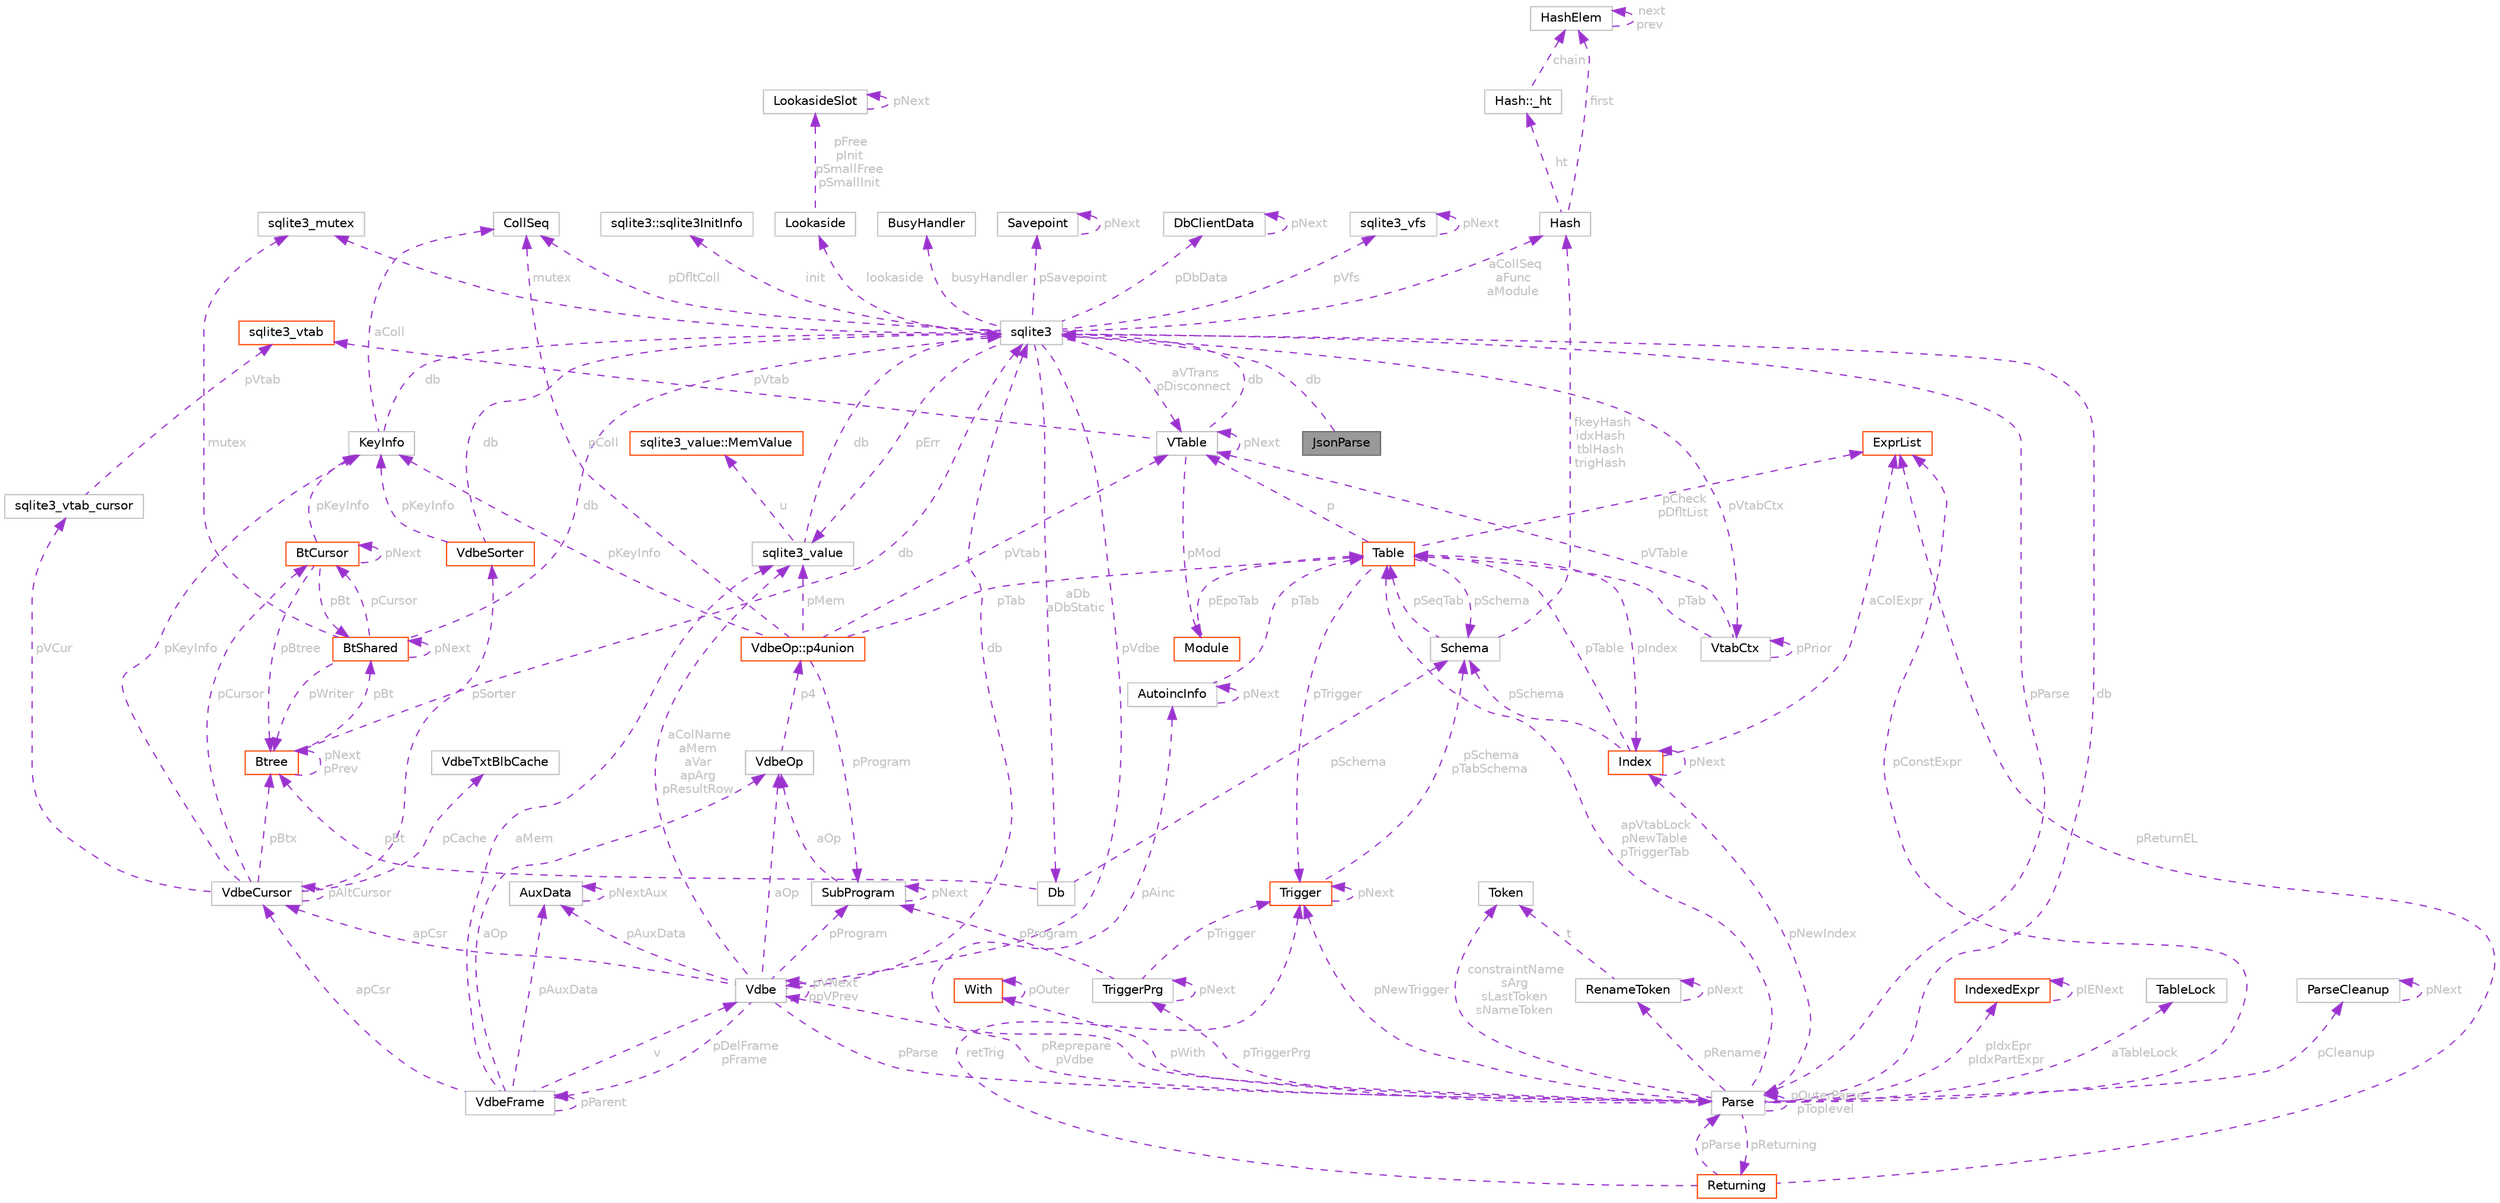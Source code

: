 digraph "JsonParse"
{
 // LATEX_PDF_SIZE
  bgcolor="transparent";
  edge [fontname=Helvetica,fontsize=10,labelfontname=Helvetica,labelfontsize=10];
  node [fontname=Helvetica,fontsize=10,shape=box,height=0.2,width=0.4];
  Node1 [id="Node000001",label="JsonParse",height=0.2,width=0.4,color="gray40", fillcolor="grey60", style="filled", fontcolor="black",tooltip=" "];
  Node2 -> Node1 [id="edge1_Node000001_Node000002",dir="back",color="darkorchid3",style="dashed",tooltip=" ",label=" db",fontcolor="grey" ];
  Node2 [id="Node000002",label="sqlite3",height=0.2,width=0.4,color="grey75", fillcolor="white", style="filled",URL="$structsqlite3.html",tooltip=" "];
  Node3 -> Node2 [id="edge2_Node000002_Node000003",dir="back",color="darkorchid3",style="dashed",tooltip=" ",label=" pVfs",fontcolor="grey" ];
  Node3 [id="Node000003",label="sqlite3_vfs",height=0.2,width=0.4,color="grey75", fillcolor="white", style="filled",URL="$structsqlite3__vfs.html",tooltip=" "];
  Node3 -> Node3 [id="edge3_Node000003_Node000003",dir="back",color="darkorchid3",style="dashed",tooltip=" ",label=" pNext",fontcolor="grey" ];
  Node4 -> Node2 [id="edge4_Node000002_Node000004",dir="back",color="darkorchid3",style="dashed",tooltip=" ",label=" pVdbe",fontcolor="grey" ];
  Node4 [id="Node000004",label="Vdbe",height=0.2,width=0.4,color="grey75", fillcolor="white", style="filled",URL="$structVdbe.html",tooltip=" "];
  Node2 -> Node4 [id="edge5_Node000004_Node000002",dir="back",color="darkorchid3",style="dashed",tooltip=" ",label=" db",fontcolor="grey" ];
  Node4 -> Node4 [id="edge6_Node000004_Node000004",dir="back",color="darkorchid3",style="dashed",tooltip=" ",label=" pVNext\nppVPrev",fontcolor="grey" ];
  Node5 -> Node4 [id="edge7_Node000004_Node000005",dir="back",color="darkorchid3",style="dashed",tooltip=" ",label=" pParse",fontcolor="grey" ];
  Node5 [id="Node000005",label="Parse",height=0.2,width=0.4,color="grey75", fillcolor="white", style="filled",URL="$structParse.html",tooltip=" "];
  Node2 -> Node5 [id="edge8_Node000005_Node000002",dir="back",color="darkorchid3",style="dashed",tooltip=" ",label=" db",fontcolor="grey" ];
  Node4 -> Node5 [id="edge9_Node000005_Node000004",dir="back",color="darkorchid3",style="dashed",tooltip=" ",label=" pReprepare\npVdbe",fontcolor="grey" ];
  Node6 -> Node5 [id="edge10_Node000005_Node000006",dir="back",color="darkorchid3",style="dashed",tooltip=" ",label=" pConstExpr",fontcolor="grey" ];
  Node6 [id="Node000006",label="ExprList",height=0.2,width=0.4,color="orangered", fillcolor="white", style="filled",URL="$structExprList.html",tooltip=" "];
  Node40 -> Node5 [id="edge11_Node000005_Node000040",dir="back",color="darkorchid3",style="dashed",tooltip=" ",label=" pIdxEpr\npIdxPartExpr",fontcolor="grey" ];
  Node40 [id="Node000040",label="IndexedExpr",height=0.2,width=0.4,color="orangered", fillcolor="white", style="filled",URL="$structIndexedExpr.html",tooltip=" "];
  Node40 -> Node40 [id="edge12_Node000040_Node000040",dir="back",color="darkorchid3",style="dashed",tooltip=" ",label=" pIENext",fontcolor="grey" ];
  Node41 -> Node5 [id="edge13_Node000005_Node000041",dir="back",color="darkorchid3",style="dashed",tooltip=" ",label=" aTableLock",fontcolor="grey" ];
  Node41 [id="Node000041",label="TableLock",height=0.2,width=0.4,color="grey75", fillcolor="white", style="filled",URL="$structTableLock.html",tooltip=" "];
  Node42 -> Node5 [id="edge14_Node000005_Node000042",dir="back",color="darkorchid3",style="dashed",tooltip=" ",label=" pAinc",fontcolor="grey" ];
  Node42 [id="Node000042",label="AutoincInfo",height=0.2,width=0.4,color="grey75", fillcolor="white", style="filled",URL="$structAutoincInfo.html",tooltip=" "];
  Node42 -> Node42 [id="edge15_Node000042_Node000042",dir="back",color="darkorchid3",style="dashed",tooltip=" ",label=" pNext",fontcolor="grey" ];
  Node12 -> Node42 [id="edge16_Node000042_Node000012",dir="back",color="darkorchid3",style="dashed",tooltip=" ",label=" pTab",fontcolor="grey" ];
  Node12 [id="Node000012",label="Table",height=0.2,width=0.4,color="orangered", fillcolor="white", style="filled",URL="$structTable.html",tooltip=" "];
  Node14 -> Node12 [id="edge17_Node000012_Node000014",dir="back",color="darkorchid3",style="dashed",tooltip=" ",label=" pIndex",fontcolor="grey" ];
  Node14 [id="Node000014",label="Index",height=0.2,width=0.4,color="orangered", fillcolor="white", style="filled",URL="$structIndex.html",tooltip=" "];
  Node12 -> Node14 [id="edge18_Node000014_Node000012",dir="back",color="darkorchid3",style="dashed",tooltip=" ",label=" pTable",fontcolor="grey" ];
  Node14 -> Node14 [id="edge19_Node000014_Node000014",dir="back",color="darkorchid3",style="dashed",tooltip=" ",label=" pNext",fontcolor="grey" ];
  Node15 -> Node14 [id="edge20_Node000014_Node000015",dir="back",color="darkorchid3",style="dashed",tooltip=" ",label=" pSchema",fontcolor="grey" ];
  Node15 [id="Node000015",label="Schema",height=0.2,width=0.4,color="grey75", fillcolor="white", style="filled",URL="$structSchema.html",tooltip=" "];
  Node16 -> Node15 [id="edge21_Node000015_Node000016",dir="back",color="darkorchid3",style="dashed",tooltip=" ",label=" fkeyHash\nidxHash\ntblHash\ntrigHash",fontcolor="grey" ];
  Node16 [id="Node000016",label="Hash",height=0.2,width=0.4,color="grey75", fillcolor="white", style="filled",URL="$structHash.html",tooltip=" "];
  Node17 -> Node16 [id="edge22_Node000016_Node000017",dir="back",color="darkorchid3",style="dashed",tooltip=" ",label=" first",fontcolor="grey" ];
  Node17 [id="Node000017",label="HashElem",height=0.2,width=0.4,color="grey75", fillcolor="white", style="filled",URL="$structHashElem.html",tooltip=" "];
  Node17 -> Node17 [id="edge23_Node000017_Node000017",dir="back",color="darkorchid3",style="dashed",tooltip=" ",label=" next\nprev",fontcolor="grey" ];
  Node18 -> Node16 [id="edge24_Node000016_Node000018",dir="back",color="darkorchid3",style="dashed",tooltip=" ",label=" ht",fontcolor="grey" ];
  Node18 [id="Node000018",label="Hash::_ht",height=0.2,width=0.4,color="grey75", fillcolor="white", style="filled",URL="$structHash_1_1__ht.html",tooltip=" "];
  Node17 -> Node18 [id="edge25_Node000018_Node000017",dir="back",color="darkorchid3",style="dashed",tooltip=" ",label=" chain",fontcolor="grey" ];
  Node12 -> Node15 [id="edge26_Node000015_Node000012",dir="back",color="darkorchid3",style="dashed",tooltip=" ",label=" pSeqTab",fontcolor="grey" ];
  Node6 -> Node14 [id="edge27_Node000014_Node000006",dir="back",color="darkorchid3",style="dashed",tooltip=" ",label=" aColExpr",fontcolor="grey" ];
  Node6 -> Node12 [id="edge28_Node000012_Node000006",dir="back",color="darkorchid3",style="dashed",tooltip=" ",label=" pCheck\npDfltList",fontcolor="grey" ];
  Node26 -> Node12 [id="edge29_Node000012_Node000026",dir="back",color="darkorchid3",style="dashed",tooltip=" ",label=" p",fontcolor="grey" ];
  Node26 [id="Node000026",label="VTable",height=0.2,width=0.4,color="grey75", fillcolor="white", style="filled",URL="$structVTable.html",tooltip=" "];
  Node2 -> Node26 [id="edge30_Node000026_Node000002",dir="back",color="darkorchid3",style="dashed",tooltip=" ",label=" db",fontcolor="grey" ];
  Node27 -> Node26 [id="edge31_Node000026_Node000027",dir="back",color="darkorchid3",style="dashed",tooltip=" ",label=" pMod",fontcolor="grey" ];
  Node27 [id="Node000027",label="Module",height=0.2,width=0.4,color="orangered", fillcolor="white", style="filled",URL="$structModule.html",tooltip=" "];
  Node12 -> Node27 [id="edge32_Node000027_Node000012",dir="back",color="darkorchid3",style="dashed",tooltip=" ",label=" pEpoTab",fontcolor="grey" ];
  Node29 -> Node26 [id="edge33_Node000026_Node000029",dir="back",color="darkorchid3",style="dashed",tooltip=" ",label=" pVtab",fontcolor="grey" ];
  Node29 [id="Node000029",label="sqlite3_vtab",height=0.2,width=0.4,color="orangered", fillcolor="white", style="filled",URL="$structsqlite3__vtab.html",tooltip=" "];
  Node26 -> Node26 [id="edge34_Node000026_Node000026",dir="back",color="darkorchid3",style="dashed",tooltip=" ",label=" pNext",fontcolor="grey" ];
  Node20 -> Node12 [id="edge35_Node000012_Node000020",dir="back",color="darkorchid3",style="dashed",tooltip=" ",label=" pTrigger",fontcolor="grey" ];
  Node20 [id="Node000020",label="Trigger",height=0.2,width=0.4,color="orangered", fillcolor="white", style="filled",URL="$structTrigger.html",tooltip=" "];
  Node15 -> Node20 [id="edge36_Node000020_Node000015",dir="back",color="darkorchid3",style="dashed",tooltip=" ",label=" pSchema\npTabSchema",fontcolor="grey" ];
  Node20 -> Node20 [id="edge37_Node000020_Node000020",dir="back",color="darkorchid3",style="dashed",tooltip=" ",label=" pNext",fontcolor="grey" ];
  Node15 -> Node12 [id="edge38_Node000012_Node000015",dir="back",color="darkorchid3",style="dashed",tooltip=" ",label=" pSchema",fontcolor="grey" ];
  Node5 -> Node5 [id="edge39_Node000005_Node000005",dir="back",color="darkorchid3",style="dashed",tooltip=" ",label=" pOuterParse\npToplevel",fontcolor="grey" ];
  Node12 -> Node5 [id="edge40_Node000005_Node000012",dir="back",color="darkorchid3",style="dashed",tooltip=" ",label=" apVtabLock\npNewTable\npTriggerTab",fontcolor="grey" ];
  Node43 -> Node5 [id="edge41_Node000005_Node000043",dir="back",color="darkorchid3",style="dashed",tooltip=" ",label=" pTriggerPrg",fontcolor="grey" ];
  Node43 [id="Node000043",label="TriggerPrg",height=0.2,width=0.4,color="grey75", fillcolor="white", style="filled",URL="$structTriggerPrg.html",tooltip=" "];
  Node20 -> Node43 [id="edge42_Node000043_Node000020",dir="back",color="darkorchid3",style="dashed",tooltip=" ",label=" pTrigger",fontcolor="grey" ];
  Node43 -> Node43 [id="edge43_Node000043_Node000043",dir="back",color="darkorchid3",style="dashed",tooltip=" ",label=" pNext",fontcolor="grey" ];
  Node44 -> Node43 [id="edge44_Node000043_Node000044",dir="back",color="darkorchid3",style="dashed",tooltip=" ",label=" pProgram",fontcolor="grey" ];
  Node44 [id="Node000044",label="SubProgram",height=0.2,width=0.4,color="grey75", fillcolor="white", style="filled",URL="$structSubProgram.html",tooltip=" "];
  Node45 -> Node44 [id="edge45_Node000044_Node000045",dir="back",color="darkorchid3",style="dashed",tooltip=" ",label=" aOp",fontcolor="grey" ];
  Node45 [id="Node000045",label="VdbeOp",height=0.2,width=0.4,color="grey75", fillcolor="white", style="filled",URL="$structVdbeOp.html",tooltip=" "];
  Node46 -> Node45 [id="edge46_Node000045_Node000046",dir="back",color="darkorchid3",style="dashed",tooltip=" ",label=" p4",fontcolor="grey" ];
  Node46 [id="Node000046",label="VdbeOp::p4union",height=0.2,width=0.4,color="orangered", fillcolor="white", style="filled",URL="$unionVdbeOp_1_1p4union.html",tooltip=" "];
  Node50 -> Node46 [id="edge47_Node000046_Node000050",dir="back",color="darkorchid3",style="dashed",tooltip=" ",label=" pColl",fontcolor="grey" ];
  Node50 [id="Node000050",label="CollSeq",height=0.2,width=0.4,color="grey75", fillcolor="white", style="filled",URL="$structCollSeq.html",tooltip=" "];
  Node48 -> Node46 [id="edge48_Node000046_Node000048",dir="back",color="darkorchid3",style="dashed",tooltip=" ",label=" pMem",fontcolor="grey" ];
  Node48 [id="Node000048",label="sqlite3_value",height=0.2,width=0.4,color="grey75", fillcolor="white", style="filled",URL="$structsqlite3__value.html",tooltip=" "];
  Node49 -> Node48 [id="edge49_Node000048_Node000049",dir="back",color="darkorchid3",style="dashed",tooltip=" ",label=" u",fontcolor="grey" ];
  Node49 [id="Node000049",label="sqlite3_value::MemValue",height=0.2,width=0.4,color="orangered", fillcolor="white", style="filled",URL="$unionsqlite3__value_1_1MemValue.html",tooltip=" "];
  Node2 -> Node48 [id="edge50_Node000048_Node000002",dir="back",color="darkorchid3",style="dashed",tooltip=" ",label=" db",fontcolor="grey" ];
  Node26 -> Node46 [id="edge51_Node000046_Node000026",dir="back",color="darkorchid3",style="dashed",tooltip=" ",label=" pVtab",fontcolor="grey" ];
  Node51 -> Node46 [id="edge52_Node000046_Node000051",dir="back",color="darkorchid3",style="dashed",tooltip=" ",label=" pKeyInfo",fontcolor="grey" ];
  Node51 [id="Node000051",label="KeyInfo",height=0.2,width=0.4,color="grey75", fillcolor="white", style="filled",URL="$structKeyInfo.html",tooltip=" "];
  Node2 -> Node51 [id="edge53_Node000051_Node000002",dir="back",color="darkorchid3",style="dashed",tooltip=" ",label=" db",fontcolor="grey" ];
  Node50 -> Node51 [id="edge54_Node000051_Node000050",dir="back",color="darkorchid3",style="dashed",tooltip=" ",label=" aColl",fontcolor="grey" ];
  Node44 -> Node46 [id="edge55_Node000046_Node000044",dir="back",color="darkorchid3",style="dashed",tooltip=" ",label=" pProgram",fontcolor="grey" ];
  Node12 -> Node46 [id="edge56_Node000046_Node000012",dir="back",color="darkorchid3",style="dashed",tooltip=" ",label=" pTab",fontcolor="grey" ];
  Node44 -> Node44 [id="edge57_Node000044_Node000044",dir="back",color="darkorchid3",style="dashed",tooltip=" ",label=" pNext",fontcolor="grey" ];
  Node53 -> Node5 [id="edge58_Node000005_Node000053",dir="back",color="darkorchid3",style="dashed",tooltip=" ",label=" pCleanup",fontcolor="grey" ];
  Node53 [id="Node000053",label="ParseCleanup",height=0.2,width=0.4,color="grey75", fillcolor="white", style="filled",URL="$structParseCleanup.html",tooltip=" "];
  Node53 -> Node53 [id="edge59_Node000053_Node000053",dir="back",color="darkorchid3",style="dashed",tooltip=" ",label=" pNext",fontcolor="grey" ];
  Node54 -> Node5 [id="edge60_Node000005_Node000054",dir="back",color="darkorchid3",style="dashed",tooltip=" ",label=" constraintName\nsArg\nsLastToken\nsNameToken",fontcolor="grey" ];
  Node54 [id="Node000054",label="Token",height=0.2,width=0.4,color="grey75", fillcolor="white", style="filled",URL="$structToken.html",tooltip=" "];
  Node55 -> Node5 [id="edge61_Node000005_Node000055",dir="back",color="darkorchid3",style="dashed",tooltip=" ",label=" pReturning",fontcolor="grey" ];
  Node55 [id="Node000055",label="Returning",height=0.2,width=0.4,color="orangered", fillcolor="white", style="filled",URL="$structReturning.html",tooltip=" "];
  Node5 -> Node55 [id="edge62_Node000055_Node000005",dir="back",color="darkorchid3",style="dashed",tooltip=" ",label=" pParse",fontcolor="grey" ];
  Node6 -> Node55 [id="edge63_Node000055_Node000006",dir="back",color="darkorchid3",style="dashed",tooltip=" ",label=" pReturnEL",fontcolor="grey" ];
  Node20 -> Node55 [id="edge64_Node000055_Node000020",dir="back",color="darkorchid3",style="dashed",tooltip=" ",label=" retTrig",fontcolor="grey" ];
  Node14 -> Node5 [id="edge65_Node000005_Node000014",dir="back",color="darkorchid3",style="dashed",tooltip=" ",label=" pNewIndex",fontcolor="grey" ];
  Node20 -> Node5 [id="edge66_Node000005_Node000020",dir="back",color="darkorchid3",style="dashed",tooltip=" ",label=" pNewTrigger",fontcolor="grey" ];
  Node32 -> Node5 [id="edge67_Node000005_Node000032",dir="back",color="darkorchid3",style="dashed",tooltip=" ",label=" pWith",fontcolor="grey" ];
  Node32 [id="Node000032",label="With",height=0.2,width=0.4,color="orangered", fillcolor="white", style="filled",URL="$structWith.html",tooltip=" "];
  Node32 -> Node32 [id="edge68_Node000032_Node000032",dir="back",color="darkorchid3",style="dashed",tooltip=" ",label=" pOuter",fontcolor="grey" ];
  Node56 -> Node5 [id="edge69_Node000005_Node000056",dir="back",color="darkorchid3",style="dashed",tooltip=" ",label=" pRename",fontcolor="grey" ];
  Node56 [id="Node000056",label="RenameToken",height=0.2,width=0.4,color="grey75", fillcolor="white", style="filled",URL="$structRenameToken.html",tooltip=" "];
  Node54 -> Node56 [id="edge70_Node000056_Node000054",dir="back",color="darkorchid3",style="dashed",tooltip=" ",label=" t",fontcolor="grey" ];
  Node56 -> Node56 [id="edge71_Node000056_Node000056",dir="back",color="darkorchid3",style="dashed",tooltip=" ",label=" pNext",fontcolor="grey" ];
  Node48 -> Node4 [id="edge72_Node000004_Node000048",dir="back",color="darkorchid3",style="dashed",tooltip=" ",label=" aColName\naMem\naVar\napArg\npResultRow",fontcolor="grey" ];
  Node57 -> Node4 [id="edge73_Node000004_Node000057",dir="back",color="darkorchid3",style="dashed",tooltip=" ",label=" apCsr",fontcolor="grey" ];
  Node57 [id="Node000057",label="VdbeCursor",height=0.2,width=0.4,color="grey75", fillcolor="white", style="filled",URL="$structVdbeCursor.html",tooltip=" "];
  Node58 -> Node57 [id="edge74_Node000057_Node000058",dir="back",color="darkorchid3",style="dashed",tooltip=" ",label=" pBtx",fontcolor="grey" ];
  Node58 [id="Node000058",label="Btree",height=0.2,width=0.4,color="orangered", fillcolor="white", style="filled",URL="$structBtree.html",tooltip=" "];
  Node2 -> Node58 [id="edge75_Node000058_Node000002",dir="back",color="darkorchid3",style="dashed",tooltip=" ",label=" db",fontcolor="grey" ];
  Node59 -> Node58 [id="edge76_Node000058_Node000059",dir="back",color="darkorchid3",style="dashed",tooltip=" ",label=" pBt",fontcolor="grey" ];
  Node59 [id="Node000059",label="BtShared",height=0.2,width=0.4,color="orangered", fillcolor="white", style="filled",URL="$structBtShared.html",tooltip=" "];
  Node2 -> Node59 [id="edge77_Node000059_Node000002",dir="back",color="darkorchid3",style="dashed",tooltip=" ",label=" db",fontcolor="grey" ];
  Node71 -> Node59 [id="edge78_Node000059_Node000071",dir="back",color="darkorchid3",style="dashed",tooltip=" ",label=" pCursor",fontcolor="grey" ];
  Node71 [id="Node000071",label="BtCursor",height=0.2,width=0.4,color="orangered", fillcolor="white", style="filled",URL="$structBtCursor.html",tooltip=" "];
  Node58 -> Node71 [id="edge79_Node000071_Node000058",dir="back",color="darkorchid3",style="dashed",tooltip=" ",label=" pBtree",fontcolor="grey" ];
  Node59 -> Node71 [id="edge80_Node000071_Node000059",dir="back",color="darkorchid3",style="dashed",tooltip=" ",label=" pBt",fontcolor="grey" ];
  Node71 -> Node71 [id="edge81_Node000071_Node000071",dir="back",color="darkorchid3",style="dashed",tooltip=" ",label=" pNext",fontcolor="grey" ];
  Node51 -> Node71 [id="edge82_Node000071_Node000051",dir="back",color="darkorchid3",style="dashed",tooltip=" ",label=" pKeyInfo",fontcolor="grey" ];
  Node74 -> Node59 [id="edge83_Node000059_Node000074",dir="back",color="darkorchid3",style="dashed",tooltip=" ",label=" mutex",fontcolor="grey" ];
  Node74 [id="Node000074",label="sqlite3_mutex",height=0.2,width=0.4,color="grey75", fillcolor="white", style="filled",URL="$structsqlite3__mutex.html",tooltip=" "];
  Node59 -> Node59 [id="edge84_Node000059_Node000059",dir="back",color="darkorchid3",style="dashed",tooltip=" ",label=" pNext",fontcolor="grey" ];
  Node58 -> Node59 [id="edge85_Node000059_Node000058",dir="back",color="darkorchid3",style="dashed",tooltip=" ",label=" pWriter",fontcolor="grey" ];
  Node58 -> Node58 [id="edge86_Node000058_Node000058",dir="back",color="darkorchid3",style="dashed",tooltip=" ",label=" pNext\npPrev",fontcolor="grey" ];
  Node57 -> Node57 [id="edge87_Node000057_Node000057",dir="back",color="darkorchid3",style="dashed",tooltip=" ",label=" pAltCursor",fontcolor="grey" ];
  Node71 -> Node57 [id="edge88_Node000057_Node000071",dir="back",color="darkorchid3",style="dashed",tooltip=" ",label=" pCursor",fontcolor="grey" ];
  Node76 -> Node57 [id="edge89_Node000057_Node000076",dir="back",color="darkorchid3",style="dashed",tooltip=" ",label=" pVCur",fontcolor="grey" ];
  Node76 [id="Node000076",label="sqlite3_vtab_cursor",height=0.2,width=0.4,color="grey75", fillcolor="white", style="filled",URL="$structsqlite3__vtab__cursor.html",tooltip=" "];
  Node29 -> Node76 [id="edge90_Node000076_Node000029",dir="back",color="darkorchid3",style="dashed",tooltip=" ",label=" pVtab",fontcolor="grey" ];
  Node77 -> Node57 [id="edge91_Node000057_Node000077",dir="back",color="darkorchid3",style="dashed",tooltip=" ",label=" pSorter",fontcolor="grey" ];
  Node77 [id="Node000077",label="VdbeSorter",height=0.2,width=0.4,color="orangered", fillcolor="white", style="filled",URL="$structVdbeSorter.html",tooltip=" "];
  Node2 -> Node77 [id="edge92_Node000077_Node000002",dir="back",color="darkorchid3",style="dashed",tooltip=" ",label=" db",fontcolor="grey" ];
  Node51 -> Node77 [id="edge93_Node000077_Node000051",dir="back",color="darkorchid3",style="dashed",tooltip=" ",label=" pKeyInfo",fontcolor="grey" ];
  Node51 -> Node57 [id="edge94_Node000057_Node000051",dir="back",color="darkorchid3",style="dashed",tooltip=" ",label=" pKeyInfo",fontcolor="grey" ];
  Node87 -> Node57 [id="edge95_Node000057_Node000087",dir="back",color="darkorchid3",style="dashed",tooltip=" ",label=" pCache",fontcolor="grey" ];
  Node87 [id="Node000087",label="VdbeTxtBlbCache",height=0.2,width=0.4,color="grey75", fillcolor="white", style="filled",URL="$structVdbeTxtBlbCache.html",tooltip=" "];
  Node45 -> Node4 [id="edge96_Node000004_Node000045",dir="back",color="darkorchid3",style="dashed",tooltip=" ",label=" aOp",fontcolor="grey" ];
  Node88 -> Node4 [id="edge97_Node000004_Node000088",dir="back",color="darkorchid3",style="dashed",tooltip=" ",label=" pDelFrame\npFrame",fontcolor="grey" ];
  Node88 [id="Node000088",label="VdbeFrame",height=0.2,width=0.4,color="grey75", fillcolor="white", style="filled",URL="$structVdbeFrame.html",tooltip=" "];
  Node4 -> Node88 [id="edge98_Node000088_Node000004",dir="back",color="darkorchid3",style="dashed",tooltip=" ",label=" v",fontcolor="grey" ];
  Node88 -> Node88 [id="edge99_Node000088_Node000088",dir="back",color="darkorchid3",style="dashed",tooltip=" ",label=" pParent",fontcolor="grey" ];
  Node45 -> Node88 [id="edge100_Node000088_Node000045",dir="back",color="darkorchid3",style="dashed",tooltip=" ",label=" aOp",fontcolor="grey" ];
  Node48 -> Node88 [id="edge101_Node000088_Node000048",dir="back",color="darkorchid3",style="dashed",tooltip=" ",label=" aMem",fontcolor="grey" ];
  Node57 -> Node88 [id="edge102_Node000088_Node000057",dir="back",color="darkorchid3",style="dashed",tooltip=" ",label=" apCsr",fontcolor="grey" ];
  Node89 -> Node88 [id="edge103_Node000088_Node000089",dir="back",color="darkorchid3",style="dashed",tooltip=" ",label=" pAuxData",fontcolor="grey" ];
  Node89 [id="Node000089",label="AuxData",height=0.2,width=0.4,color="grey75", fillcolor="white", style="filled",URL="$structAuxData.html",tooltip=" "];
  Node89 -> Node89 [id="edge104_Node000089_Node000089",dir="back",color="darkorchid3",style="dashed",tooltip=" ",label=" pNextAux",fontcolor="grey" ];
  Node44 -> Node4 [id="edge105_Node000004_Node000044",dir="back",color="darkorchid3",style="dashed",tooltip=" ",label=" pProgram",fontcolor="grey" ];
  Node89 -> Node4 [id="edge106_Node000004_Node000089",dir="back",color="darkorchid3",style="dashed",tooltip=" ",label=" pAuxData",fontcolor="grey" ];
  Node50 -> Node2 [id="edge107_Node000002_Node000050",dir="back",color="darkorchid3",style="dashed",tooltip=" ",label=" pDfltColl",fontcolor="grey" ];
  Node74 -> Node2 [id="edge108_Node000002_Node000074",dir="back",color="darkorchid3",style="dashed",tooltip=" ",label=" mutex",fontcolor="grey" ];
  Node90 -> Node2 [id="edge109_Node000002_Node000090",dir="back",color="darkorchid3",style="dashed",tooltip=" ",label=" aDb\naDbStatic",fontcolor="grey" ];
  Node90 [id="Node000090",label="Db",height=0.2,width=0.4,color="grey75", fillcolor="white", style="filled",URL="$structDb.html",tooltip=" "];
  Node58 -> Node90 [id="edge110_Node000090_Node000058",dir="back",color="darkorchid3",style="dashed",tooltip=" ",label=" pBt",fontcolor="grey" ];
  Node15 -> Node90 [id="edge111_Node000090_Node000015",dir="back",color="darkorchid3",style="dashed",tooltip=" ",label=" pSchema",fontcolor="grey" ];
  Node91 -> Node2 [id="edge112_Node000002_Node000091",dir="back",color="darkorchid3",style="dashed",tooltip=" ",label=" init",fontcolor="grey" ];
  Node91 [id="Node000091",label="sqlite3::sqlite3InitInfo",height=0.2,width=0.4,color="grey75", fillcolor="white", style="filled",URL="$structsqlite3_1_1sqlite3InitInfo.html",tooltip=" "];
  Node5 -> Node2 [id="edge113_Node000002_Node000005",dir="back",color="darkorchid3",style="dashed",tooltip=" ",label=" pParse",fontcolor="grey" ];
  Node48 -> Node2 [id="edge114_Node000002_Node000048",dir="back",color="darkorchid3",style="dashed",tooltip=" ",label=" pErr",fontcolor="grey" ];
  Node92 -> Node2 [id="edge115_Node000002_Node000092",dir="back",color="darkorchid3",style="dashed",tooltip=" ",label=" lookaside",fontcolor="grey" ];
  Node92 [id="Node000092",label="Lookaside",height=0.2,width=0.4,color="grey75", fillcolor="white", style="filled",URL="$structLookaside.html",tooltip=" "];
  Node93 -> Node92 [id="edge116_Node000092_Node000093",dir="back",color="darkorchid3",style="dashed",tooltip=" ",label=" pFree\npInit\npSmallFree\npSmallInit",fontcolor="grey" ];
  Node93 [id="Node000093",label="LookasideSlot",height=0.2,width=0.4,color="grey75", fillcolor="white", style="filled",URL="$structLookasideSlot.html",tooltip=" "];
  Node93 -> Node93 [id="edge117_Node000093_Node000093",dir="back",color="darkorchid3",style="dashed",tooltip=" ",label=" pNext",fontcolor="grey" ];
  Node16 -> Node2 [id="edge118_Node000002_Node000016",dir="back",color="darkorchid3",style="dashed",tooltip=" ",label=" aCollSeq\naFunc\naModule",fontcolor="grey" ];
  Node94 -> Node2 [id="edge119_Node000002_Node000094",dir="back",color="darkorchid3",style="dashed",tooltip=" ",label=" pVtabCtx",fontcolor="grey" ];
  Node94 [id="Node000094",label="VtabCtx",height=0.2,width=0.4,color="grey75", fillcolor="white", style="filled",URL="$structVtabCtx.html",tooltip=" "];
  Node26 -> Node94 [id="edge120_Node000094_Node000026",dir="back",color="darkorchid3",style="dashed",tooltip=" ",label=" pVTable",fontcolor="grey" ];
  Node12 -> Node94 [id="edge121_Node000094_Node000012",dir="back",color="darkorchid3",style="dashed",tooltip=" ",label=" pTab",fontcolor="grey" ];
  Node94 -> Node94 [id="edge122_Node000094_Node000094",dir="back",color="darkorchid3",style="dashed",tooltip=" ",label=" pPrior",fontcolor="grey" ];
  Node26 -> Node2 [id="edge123_Node000002_Node000026",dir="back",color="darkorchid3",style="dashed",tooltip=" ",label=" aVTrans\npDisconnect",fontcolor="grey" ];
  Node95 -> Node2 [id="edge124_Node000002_Node000095",dir="back",color="darkorchid3",style="dashed",tooltip=" ",label=" busyHandler",fontcolor="grey" ];
  Node95 [id="Node000095",label="BusyHandler",height=0.2,width=0.4,color="grey75", fillcolor="white", style="filled",URL="$structBusyHandler.html",tooltip=" "];
  Node96 -> Node2 [id="edge125_Node000002_Node000096",dir="back",color="darkorchid3",style="dashed",tooltip=" ",label=" pSavepoint",fontcolor="grey" ];
  Node96 [id="Node000096",label="Savepoint",height=0.2,width=0.4,color="grey75", fillcolor="white", style="filled",URL="$structSavepoint.html",tooltip=" "];
  Node96 -> Node96 [id="edge126_Node000096_Node000096",dir="back",color="darkorchid3",style="dashed",tooltip=" ",label=" pNext",fontcolor="grey" ];
  Node97 -> Node2 [id="edge127_Node000002_Node000097",dir="back",color="darkorchid3",style="dashed",tooltip=" ",label=" pDbData",fontcolor="grey" ];
  Node97 [id="Node000097",label="DbClientData",height=0.2,width=0.4,color="grey75", fillcolor="white", style="filled",URL="$structDbClientData.html",tooltip=" "];
  Node97 -> Node97 [id="edge128_Node000097_Node000097",dir="back",color="darkorchid3",style="dashed",tooltip=" ",label=" pNext",fontcolor="grey" ];
}
